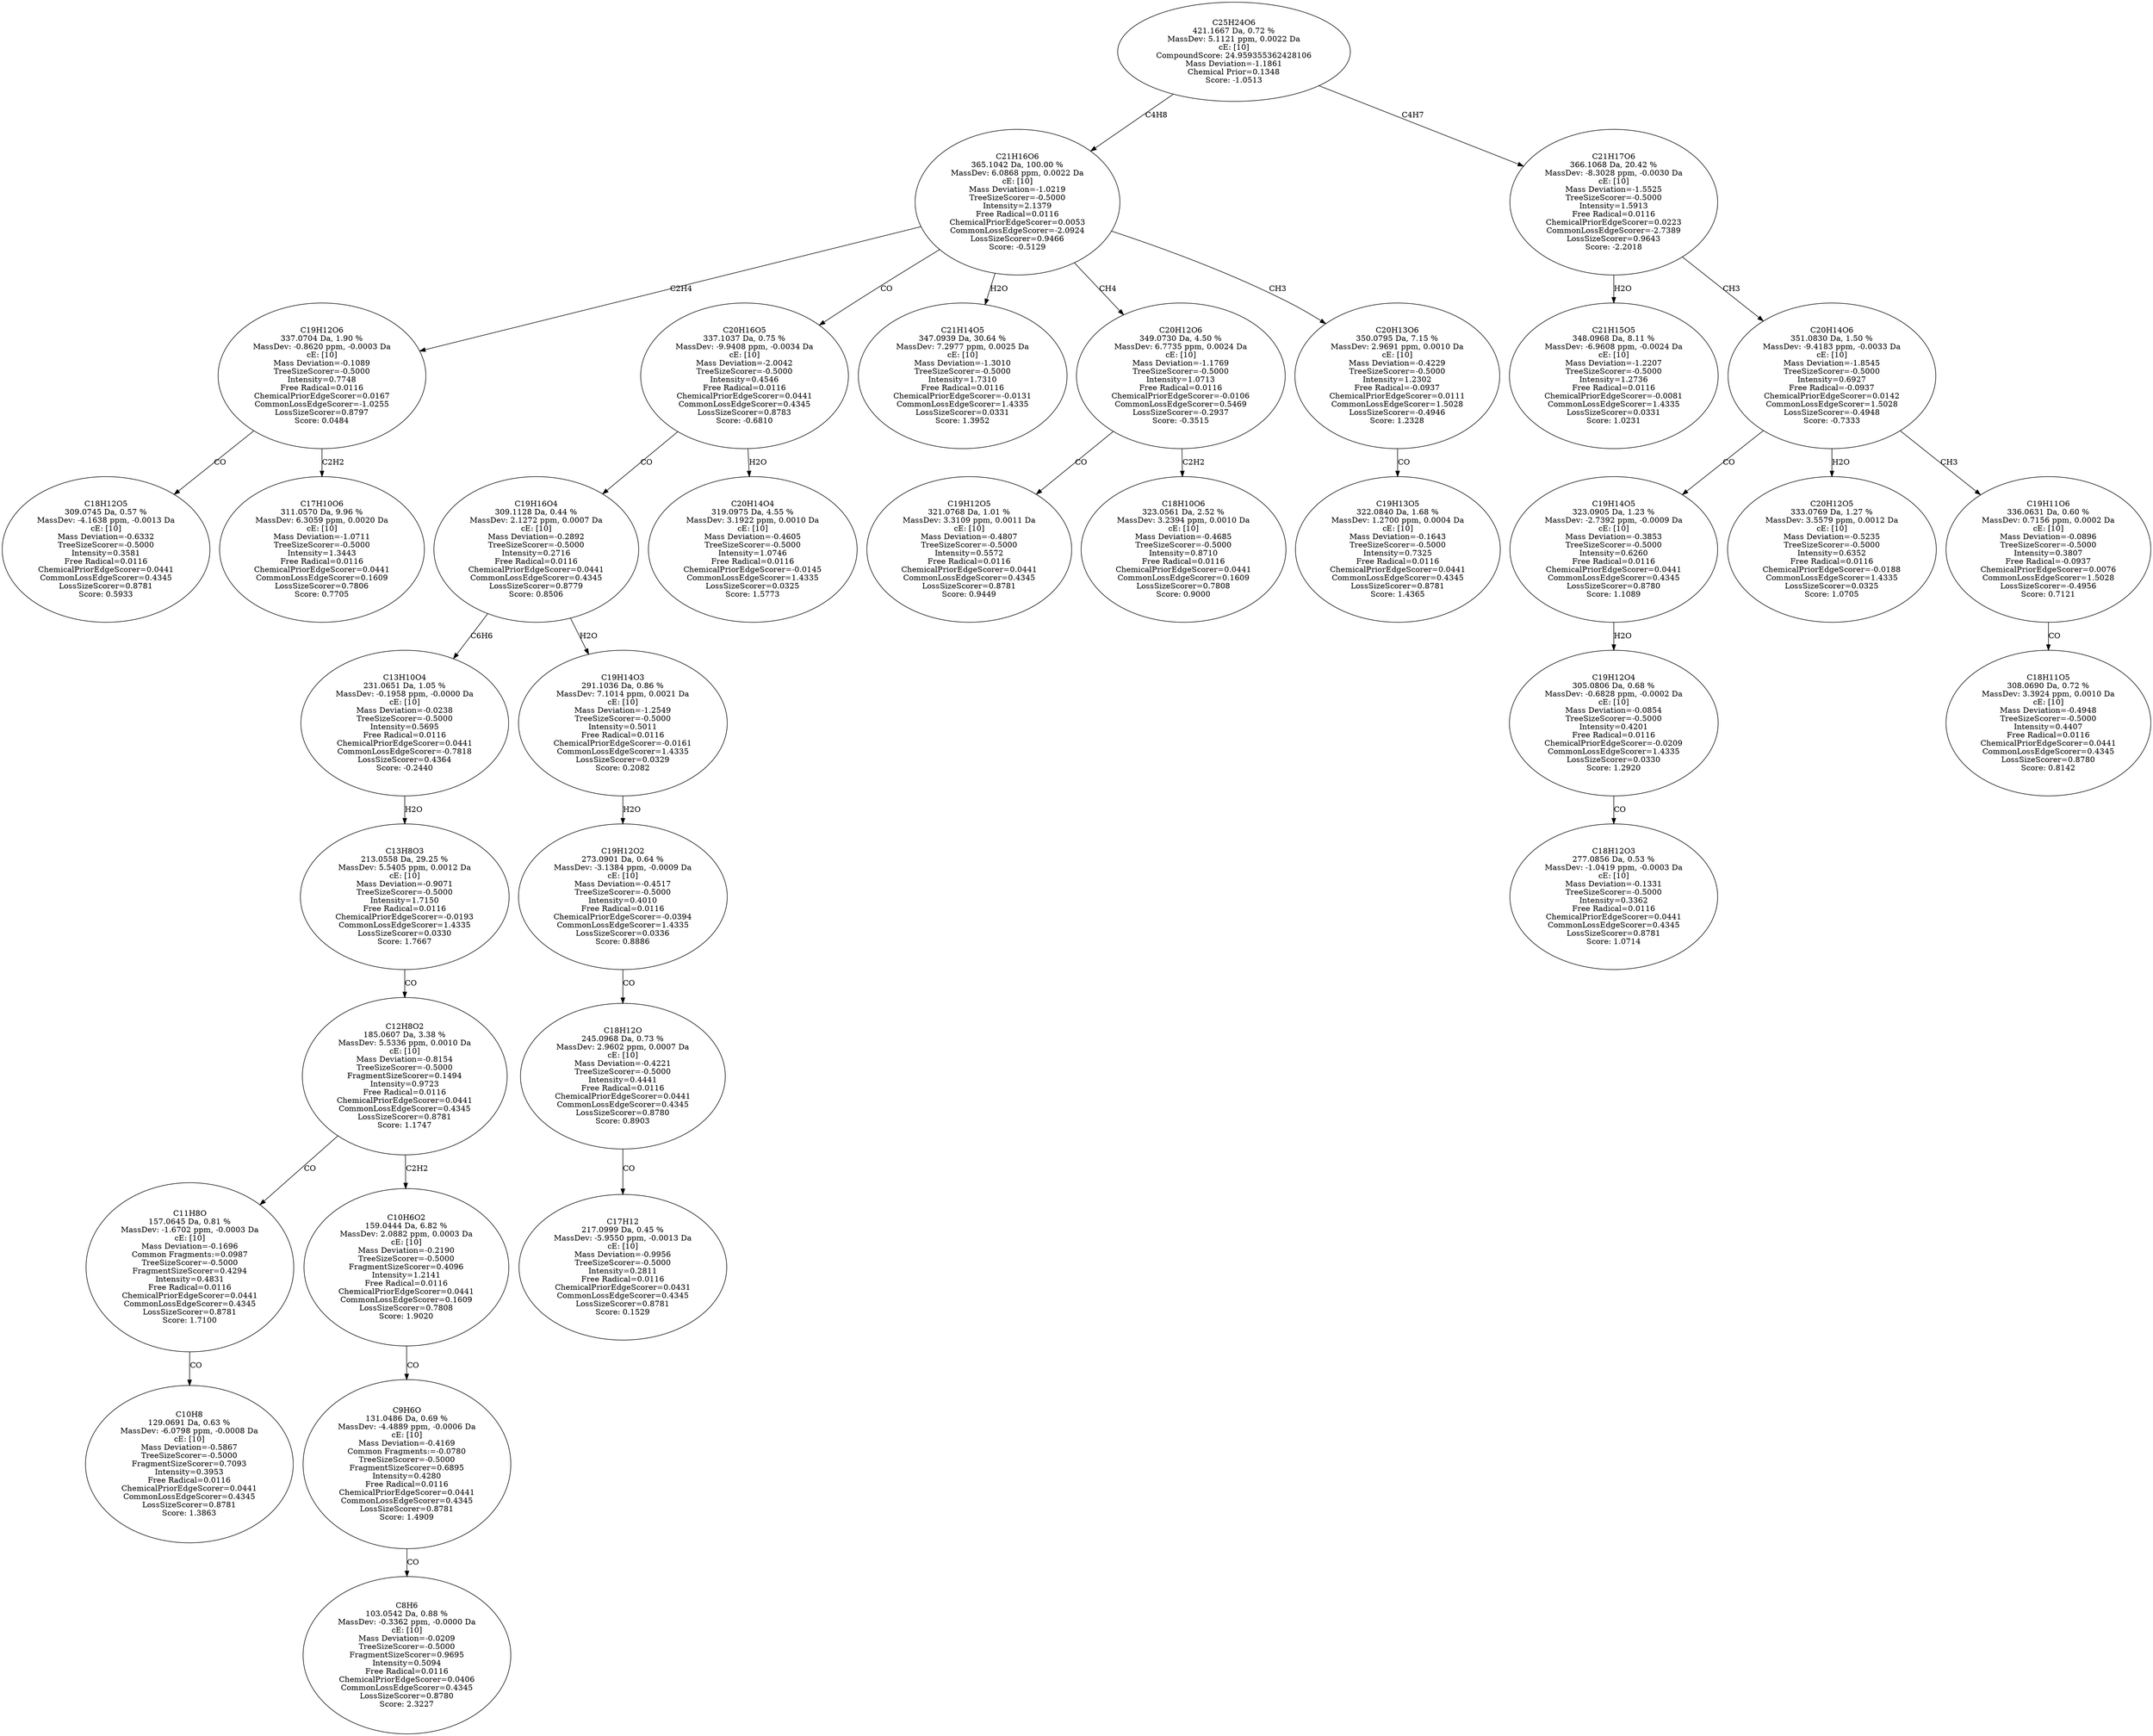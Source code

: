 strict digraph {
v1 [label="C18H12O5\n309.0745 Da, 0.57 %\nMassDev: -4.1638 ppm, -0.0013 Da\ncE: [10]\nMass Deviation=-0.6332\nTreeSizeScorer=-0.5000\nIntensity=0.3581\nFree Radical=0.0116\nChemicalPriorEdgeScorer=0.0441\nCommonLossEdgeScorer=0.4345\nLossSizeScorer=0.8781\nScore: 0.5933"];
v2 [label="C17H10O6\n311.0570 Da, 9.96 %\nMassDev: 6.3059 ppm, 0.0020 Da\ncE: [10]\nMass Deviation=-1.0711\nTreeSizeScorer=-0.5000\nIntensity=1.3443\nFree Radical=0.0116\nChemicalPriorEdgeScorer=0.0441\nCommonLossEdgeScorer=0.1609\nLossSizeScorer=0.7806\nScore: 0.7705"];
v3 [label="C19H12O6\n337.0704 Da, 1.90 %\nMassDev: -0.8620 ppm, -0.0003 Da\ncE: [10]\nMass Deviation=-0.1089\nTreeSizeScorer=-0.5000\nIntensity=0.7748\nFree Radical=0.0116\nChemicalPriorEdgeScorer=0.0167\nCommonLossEdgeScorer=-1.0255\nLossSizeScorer=0.8797\nScore: 0.0484"];
v4 [label="C10H8\n129.0691 Da, 0.63 %\nMassDev: -6.0798 ppm, -0.0008 Da\ncE: [10]\nMass Deviation=-0.5867\nTreeSizeScorer=-0.5000\nFragmentSizeScorer=0.7093\nIntensity=0.3953\nFree Radical=0.0116\nChemicalPriorEdgeScorer=0.0441\nCommonLossEdgeScorer=0.4345\nLossSizeScorer=0.8781\nScore: 1.3863"];
v5 [label="C11H8O\n157.0645 Da, 0.81 %\nMassDev: -1.6702 ppm, -0.0003 Da\ncE: [10]\nMass Deviation=-0.1696\nCommon Fragments:=0.0987\nTreeSizeScorer=-0.5000\nFragmentSizeScorer=0.4294\nIntensity=0.4831\nFree Radical=0.0116\nChemicalPriorEdgeScorer=0.0441\nCommonLossEdgeScorer=0.4345\nLossSizeScorer=0.8781\nScore: 1.7100"];
v6 [label="C8H6\n103.0542 Da, 0.88 %\nMassDev: -0.3362 ppm, -0.0000 Da\ncE: [10]\nMass Deviation=-0.0209\nTreeSizeScorer=-0.5000\nFragmentSizeScorer=0.9695\nIntensity=0.5094\nFree Radical=0.0116\nChemicalPriorEdgeScorer=0.0406\nCommonLossEdgeScorer=0.4345\nLossSizeScorer=0.8780\nScore: 2.3227"];
v7 [label="C9H6O\n131.0486 Da, 0.69 %\nMassDev: -4.4889 ppm, -0.0006 Da\ncE: [10]\nMass Deviation=-0.4169\nCommon Fragments:=-0.0780\nTreeSizeScorer=-0.5000\nFragmentSizeScorer=0.6895\nIntensity=0.4280\nFree Radical=0.0116\nChemicalPriorEdgeScorer=0.0441\nCommonLossEdgeScorer=0.4345\nLossSizeScorer=0.8781\nScore: 1.4909"];
v8 [label="C10H6O2\n159.0444 Da, 6.82 %\nMassDev: 2.0882 ppm, 0.0003 Da\ncE: [10]\nMass Deviation=-0.2190\nTreeSizeScorer=-0.5000\nFragmentSizeScorer=0.4096\nIntensity=1.2141\nFree Radical=0.0116\nChemicalPriorEdgeScorer=0.0441\nCommonLossEdgeScorer=0.1609\nLossSizeScorer=0.7808\nScore: 1.9020"];
v9 [label="C12H8O2\n185.0607 Da, 3.38 %\nMassDev: 5.5336 ppm, 0.0010 Da\ncE: [10]\nMass Deviation=-0.8154\nTreeSizeScorer=-0.5000\nFragmentSizeScorer=0.1494\nIntensity=0.9723\nFree Radical=0.0116\nChemicalPriorEdgeScorer=0.0441\nCommonLossEdgeScorer=0.4345\nLossSizeScorer=0.8781\nScore: 1.1747"];
v10 [label="C13H8O3\n213.0558 Da, 29.25 %\nMassDev: 5.5405 ppm, 0.0012 Da\ncE: [10]\nMass Deviation=-0.9071\nTreeSizeScorer=-0.5000\nIntensity=1.7150\nFree Radical=0.0116\nChemicalPriorEdgeScorer=-0.0193\nCommonLossEdgeScorer=1.4335\nLossSizeScorer=0.0330\nScore: 1.7667"];
v11 [label="C13H10O4\n231.0651 Da, 1.05 %\nMassDev: -0.1958 ppm, -0.0000 Da\ncE: [10]\nMass Deviation=-0.0238\nTreeSizeScorer=-0.5000\nIntensity=0.5695\nFree Radical=0.0116\nChemicalPriorEdgeScorer=0.0441\nCommonLossEdgeScorer=-0.7818\nLossSizeScorer=0.4364\nScore: -0.2440"];
v12 [label="C17H12\n217.0999 Da, 0.45 %\nMassDev: -5.9550 ppm, -0.0013 Da\ncE: [10]\nMass Deviation=-0.9956\nTreeSizeScorer=-0.5000\nIntensity=0.2811\nFree Radical=0.0116\nChemicalPriorEdgeScorer=0.0431\nCommonLossEdgeScorer=0.4345\nLossSizeScorer=0.8781\nScore: 0.1529"];
v13 [label="C18H12O\n245.0968 Da, 0.73 %\nMassDev: 2.9602 ppm, 0.0007 Da\ncE: [10]\nMass Deviation=-0.4221\nTreeSizeScorer=-0.5000\nIntensity=0.4441\nFree Radical=0.0116\nChemicalPriorEdgeScorer=0.0441\nCommonLossEdgeScorer=0.4345\nLossSizeScorer=0.8780\nScore: 0.8903"];
v14 [label="C19H12O2\n273.0901 Da, 0.64 %\nMassDev: -3.1384 ppm, -0.0009 Da\ncE: [10]\nMass Deviation=-0.4517\nTreeSizeScorer=-0.5000\nIntensity=0.4010\nFree Radical=0.0116\nChemicalPriorEdgeScorer=-0.0394\nCommonLossEdgeScorer=1.4335\nLossSizeScorer=0.0336\nScore: 0.8886"];
v15 [label="C19H14O3\n291.1036 Da, 0.86 %\nMassDev: 7.1014 ppm, 0.0021 Da\ncE: [10]\nMass Deviation=-1.2549\nTreeSizeScorer=-0.5000\nIntensity=0.5011\nFree Radical=0.0116\nChemicalPriorEdgeScorer=-0.0161\nCommonLossEdgeScorer=1.4335\nLossSizeScorer=0.0329\nScore: 0.2082"];
v16 [label="C19H16O4\n309.1128 Da, 0.44 %\nMassDev: 2.1272 ppm, 0.0007 Da\ncE: [10]\nMass Deviation=-0.2892\nTreeSizeScorer=-0.5000\nIntensity=0.2716\nFree Radical=0.0116\nChemicalPriorEdgeScorer=0.0441\nCommonLossEdgeScorer=0.4345\nLossSizeScorer=0.8779\nScore: 0.8506"];
v17 [label="C20H14O4\n319.0975 Da, 4.55 %\nMassDev: 3.1922 ppm, 0.0010 Da\ncE: [10]\nMass Deviation=-0.4605\nTreeSizeScorer=-0.5000\nIntensity=1.0746\nFree Radical=0.0116\nChemicalPriorEdgeScorer=-0.0145\nCommonLossEdgeScorer=1.4335\nLossSizeScorer=0.0325\nScore: 1.5773"];
v18 [label="C20H16O5\n337.1037 Da, 0.75 %\nMassDev: -9.9408 ppm, -0.0034 Da\ncE: [10]\nMass Deviation=-2.0042\nTreeSizeScorer=-0.5000\nIntensity=0.4546\nFree Radical=0.0116\nChemicalPriorEdgeScorer=0.0441\nCommonLossEdgeScorer=0.4345\nLossSizeScorer=0.8783\nScore: -0.6810"];
v19 [label="C21H14O5\n347.0939 Da, 30.64 %\nMassDev: 7.2977 ppm, 0.0025 Da\ncE: [10]\nMass Deviation=-1.3010\nTreeSizeScorer=-0.5000\nIntensity=1.7310\nFree Radical=0.0116\nChemicalPriorEdgeScorer=-0.0131\nCommonLossEdgeScorer=1.4335\nLossSizeScorer=0.0331\nScore: 1.3952"];
v20 [label="C19H12O5\n321.0768 Da, 1.01 %\nMassDev: 3.3109 ppm, 0.0011 Da\ncE: [10]\nMass Deviation=-0.4807\nTreeSizeScorer=-0.5000\nIntensity=0.5572\nFree Radical=0.0116\nChemicalPriorEdgeScorer=0.0441\nCommonLossEdgeScorer=0.4345\nLossSizeScorer=0.8781\nScore: 0.9449"];
v21 [label="C18H10O6\n323.0561 Da, 2.52 %\nMassDev: 3.2394 ppm, 0.0010 Da\ncE: [10]\nMass Deviation=-0.4685\nTreeSizeScorer=-0.5000\nIntensity=0.8710\nFree Radical=0.0116\nChemicalPriorEdgeScorer=0.0441\nCommonLossEdgeScorer=0.1609\nLossSizeScorer=0.7808\nScore: 0.9000"];
v22 [label="C20H12O6\n349.0730 Da, 4.50 %\nMassDev: 6.7735 ppm, 0.0024 Da\ncE: [10]\nMass Deviation=-1.1769\nTreeSizeScorer=-0.5000\nIntensity=1.0713\nFree Radical=0.0116\nChemicalPriorEdgeScorer=-0.0106\nCommonLossEdgeScorer=0.5469\nLossSizeScorer=-0.2937\nScore: -0.3515"];
v23 [label="C19H13O5\n322.0840 Da, 1.68 %\nMassDev: 1.2700 ppm, 0.0004 Da\ncE: [10]\nMass Deviation=-0.1643\nTreeSizeScorer=-0.5000\nIntensity=0.7325\nFree Radical=0.0116\nChemicalPriorEdgeScorer=0.0441\nCommonLossEdgeScorer=0.4345\nLossSizeScorer=0.8781\nScore: 1.4365"];
v24 [label="C20H13O6\n350.0795 Da, 7.15 %\nMassDev: 2.9691 ppm, 0.0010 Da\ncE: [10]\nMass Deviation=-0.4229\nTreeSizeScorer=-0.5000\nIntensity=1.2302\nFree Radical=-0.0937\nChemicalPriorEdgeScorer=0.0111\nCommonLossEdgeScorer=1.5028\nLossSizeScorer=-0.4946\nScore: 1.2328"];
v25 [label="C21H16O6\n365.1042 Da, 100.00 %\nMassDev: 6.0868 ppm, 0.0022 Da\ncE: [10]\nMass Deviation=-1.0219\nTreeSizeScorer=-0.5000\nIntensity=2.1379\nFree Radical=0.0116\nChemicalPriorEdgeScorer=0.0053\nCommonLossEdgeScorer=-2.0924\nLossSizeScorer=0.9466\nScore: -0.5129"];
v26 [label="C21H15O5\n348.0968 Da, 8.11 %\nMassDev: -6.9608 ppm, -0.0024 Da\ncE: [10]\nMass Deviation=-1.2207\nTreeSizeScorer=-0.5000\nIntensity=1.2736\nFree Radical=0.0116\nChemicalPriorEdgeScorer=-0.0081\nCommonLossEdgeScorer=1.4335\nLossSizeScorer=0.0331\nScore: 1.0231"];
v27 [label="C18H12O3\n277.0856 Da, 0.53 %\nMassDev: -1.0419 ppm, -0.0003 Da\ncE: [10]\nMass Deviation=-0.1331\nTreeSizeScorer=-0.5000\nIntensity=0.3362\nFree Radical=0.0116\nChemicalPriorEdgeScorer=0.0441\nCommonLossEdgeScorer=0.4345\nLossSizeScorer=0.8781\nScore: 1.0714"];
v28 [label="C19H12O4\n305.0806 Da, 0.68 %\nMassDev: -0.6828 ppm, -0.0002 Da\ncE: [10]\nMass Deviation=-0.0854\nTreeSizeScorer=-0.5000\nIntensity=0.4201\nFree Radical=0.0116\nChemicalPriorEdgeScorer=-0.0209\nCommonLossEdgeScorer=1.4335\nLossSizeScorer=0.0330\nScore: 1.2920"];
v29 [label="C19H14O5\n323.0905 Da, 1.23 %\nMassDev: -2.7392 ppm, -0.0009 Da\ncE: [10]\nMass Deviation=-0.3853\nTreeSizeScorer=-0.5000\nIntensity=0.6260\nFree Radical=0.0116\nChemicalPriorEdgeScorer=0.0441\nCommonLossEdgeScorer=0.4345\nLossSizeScorer=0.8780\nScore: 1.1089"];
v30 [label="C20H12O5\n333.0769 Da, 1.27 %\nMassDev: 3.5579 ppm, 0.0012 Da\ncE: [10]\nMass Deviation=-0.5235\nTreeSizeScorer=-0.5000\nIntensity=0.6352\nFree Radical=0.0116\nChemicalPriorEdgeScorer=-0.0188\nCommonLossEdgeScorer=1.4335\nLossSizeScorer=0.0325\nScore: 1.0705"];
v31 [label="C18H11O5\n308.0690 Da, 0.72 %\nMassDev: 3.3924 ppm, 0.0010 Da\ncE: [10]\nMass Deviation=-0.4948\nTreeSizeScorer=-0.5000\nIntensity=0.4407\nFree Radical=0.0116\nChemicalPriorEdgeScorer=0.0441\nCommonLossEdgeScorer=0.4345\nLossSizeScorer=0.8780\nScore: 0.8142"];
v32 [label="C19H11O6\n336.0631 Da, 0.60 %\nMassDev: 0.7156 ppm, 0.0002 Da\ncE: [10]\nMass Deviation=-0.0896\nTreeSizeScorer=-0.5000\nIntensity=0.3807\nFree Radical=-0.0937\nChemicalPriorEdgeScorer=0.0076\nCommonLossEdgeScorer=1.5028\nLossSizeScorer=-0.4956\nScore: 0.7121"];
v33 [label="C20H14O6\n351.0830 Da, 1.50 %\nMassDev: -9.4183 ppm, -0.0033 Da\ncE: [10]\nMass Deviation=-1.8545\nTreeSizeScorer=-0.5000\nIntensity=0.6927\nFree Radical=-0.0937\nChemicalPriorEdgeScorer=0.0142\nCommonLossEdgeScorer=1.5028\nLossSizeScorer=-0.4948\nScore: -0.7333"];
v34 [label="C21H17O6\n366.1068 Da, 20.42 %\nMassDev: -8.3028 ppm, -0.0030 Da\ncE: [10]\nMass Deviation=-1.5525\nTreeSizeScorer=-0.5000\nIntensity=1.5913\nFree Radical=0.0116\nChemicalPriorEdgeScorer=0.0223\nCommonLossEdgeScorer=-2.7389\nLossSizeScorer=0.9643\nScore: -2.2018"];
v35 [label="C25H24O6\n421.1667 Da, 0.72 %\nMassDev: 5.1121 ppm, 0.0022 Da\ncE: [10]\nCompoundScore: 24.959355362428106\nMass Deviation=-1.1861\nChemical Prior=0.1348\nScore: -1.0513"];
v3 -> v1 [label="CO"];
v3 -> v2 [label="C2H2"];
v25 -> v3 [label="C2H4"];
v5 -> v4 [label="CO"];
v9 -> v5 [label="CO"];
v7 -> v6 [label="CO"];
v8 -> v7 [label="CO"];
v9 -> v8 [label="C2H2"];
v10 -> v9 [label="CO"];
v11 -> v10 [label="H2O"];
v16 -> v11 [label="C6H6"];
v13 -> v12 [label="CO"];
v14 -> v13 [label="CO"];
v15 -> v14 [label="H2O"];
v16 -> v15 [label="H2O"];
v18 -> v16 [label="CO"];
v18 -> v17 [label="H2O"];
v25 -> v18 [label="CO"];
v25 -> v19 [label="H2O"];
v22 -> v20 [label="CO"];
v22 -> v21 [label="C2H2"];
v25 -> v22 [label="CH4"];
v24 -> v23 [label="CO"];
v25 -> v24 [label="CH3"];
v35 -> v25 [label="C4H8"];
v34 -> v26 [label="H2O"];
v28 -> v27 [label="CO"];
v29 -> v28 [label="H2O"];
v33 -> v29 [label="CO"];
v33 -> v30 [label="H2O"];
v32 -> v31 [label="CO"];
v33 -> v32 [label="CH3"];
v34 -> v33 [label="CH3"];
v35 -> v34 [label="C4H7"];
}